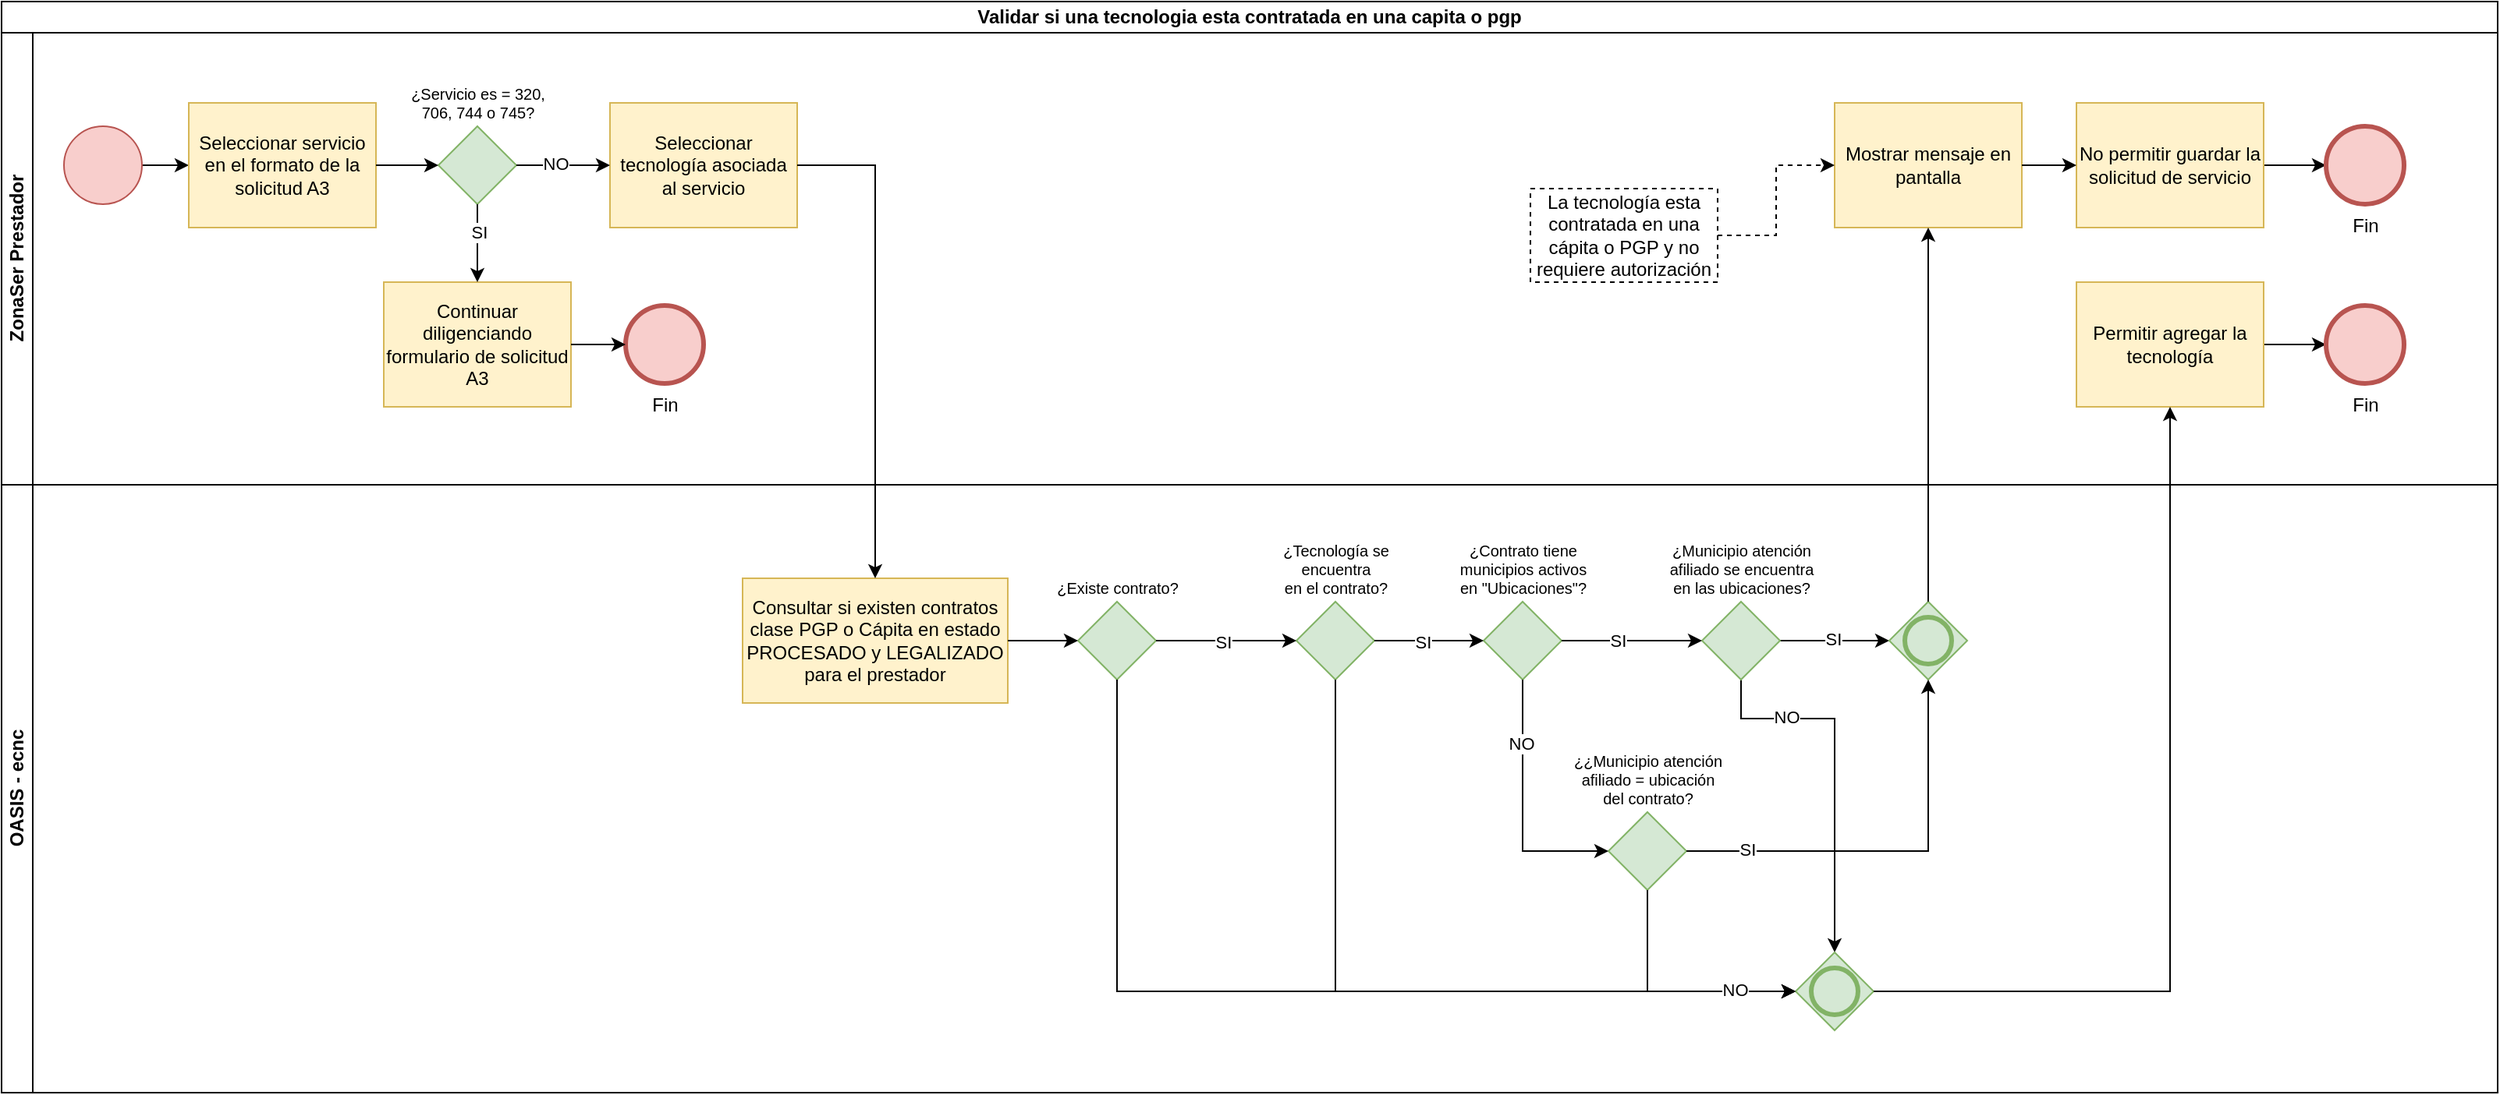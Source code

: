 <mxfile version="26.0.16">
  <diagram name="Página-1" id="vuPgtb5DDe-6d6AMIZnv">
    <mxGraphModel dx="1034" dy="690" grid="1" gridSize="10" guides="1" tooltips="1" connect="1" arrows="1" fold="1" page="1" pageScale="1" pageWidth="2910" pageHeight="1030" math="0" shadow="0">
      <root>
        <mxCell id="0" />
        <mxCell id="1" parent="0" />
        <mxCell id="IwLEYxxJopyAIarnTmrt-1" value="Validar si una tecnologia esta contratada en una capita o pgp" style="swimlane;html=1;childLayout=stackLayout;resizeParent=1;resizeParentMax=0;horizontal=1;startSize=20;horizontalStack=0;whiteSpace=wrap;" parent="1" vertex="1">
          <mxGeometry x="130" y="40" width="1600" height="700" as="geometry" />
        </mxCell>
        <mxCell id="IwLEYxxJopyAIarnTmrt-2" value="ZonaSer Prestador" style="swimlane;html=1;startSize=20;horizontal=0;" parent="IwLEYxxJopyAIarnTmrt-1" vertex="1">
          <mxGeometry y="20" width="1600" height="290" as="geometry" />
        </mxCell>
        <mxCell id="IwLEYxxJopyAIarnTmrt-7" style="edgeStyle=orthogonalEdgeStyle;rounded=0;orthogonalLoop=1;jettySize=auto;html=1;" parent="IwLEYxxJopyAIarnTmrt-2" source="IwLEYxxJopyAIarnTmrt-5" target="IwLEYxxJopyAIarnTmrt-6" edge="1">
          <mxGeometry relative="1" as="geometry" />
        </mxCell>
        <mxCell id="IwLEYxxJopyAIarnTmrt-5" value="" style="points=[[0.145,0.145,0],[0.5,0,0],[0.855,0.145,0],[1,0.5,0],[0.855,0.855,0],[0.5,1,0],[0.145,0.855,0],[0,0.5,0]];shape=mxgraph.bpmn.event;html=1;verticalLabelPosition=bottom;labelBackgroundColor=#ffffff;verticalAlign=top;align=center;perimeter=ellipsePerimeter;outlineConnect=0;aspect=fixed;outline=standard;symbol=general;fillColor=#f8cecc;strokeColor=#b85450;" parent="IwLEYxxJopyAIarnTmrt-2" vertex="1">
          <mxGeometry x="40" y="60" width="50" height="50" as="geometry" />
        </mxCell>
        <mxCell id="IwLEYxxJopyAIarnTmrt-6" value="Seleccionar servicio en el formato de la solicitud A3" style="points=[[0.25,0,0],[0.5,0,0],[0.75,0,0],[1,0.25,0],[1,0.5,0],[1,0.75,0],[0.75,1,0],[0.5,1,0],[0.25,1,0],[0,0.75,0],[0,0.5,0],[0,0.25,0]];shape=mxgraph.bpmn.task2;whiteSpace=wrap;rectStyle=rounded;size=10;html=1;container=1;expand=0;collapsible=0;taskMarker=user;fillColor=#fff2cc;strokeColor=#d6b656;" parent="IwLEYxxJopyAIarnTmrt-2" vertex="1">
          <mxGeometry x="120" y="45" width="120" height="80" as="geometry" />
        </mxCell>
        <mxCell id="IwLEYxxJopyAIarnTmrt-9" value="¿Servicio es = 320, &lt;br&gt;706, 744 o 745?" style="points=[[0.25,0.25,0],[0.5,0,0],[0.75,0.25,0],[1,0.5,0],[0.75,0.75,0],[0.5,1,0],[0.25,0.75,0],[0,0.5,0]];shape=mxgraph.bpmn.gateway2;html=1;verticalLabelPosition=top;labelBackgroundColor=#ffffff;verticalAlign=bottom;align=center;perimeter=rhombusPerimeter;outlineConnect=0;outline=none;symbol=none;fillColor=#d5e8d4;strokeColor=#82b366;labelPosition=center;fontSize=10;" parent="IwLEYxxJopyAIarnTmrt-2" vertex="1">
          <mxGeometry x="280" y="60" width="50" height="50" as="geometry" />
        </mxCell>
        <mxCell id="IwLEYxxJopyAIarnTmrt-8" style="edgeStyle=orthogonalEdgeStyle;rounded=0;orthogonalLoop=1;jettySize=auto;html=1;" parent="IwLEYxxJopyAIarnTmrt-2" source="IwLEYxxJopyAIarnTmrt-6" target="IwLEYxxJopyAIarnTmrt-9" edge="1">
          <mxGeometry relative="1" as="geometry">
            <mxPoint x="280" y="85" as="targetPoint" />
          </mxGeometry>
        </mxCell>
        <mxCell id="IwLEYxxJopyAIarnTmrt-11" value="Seleccionar tecnología asociada al servicio" style="points=[[0.25,0,0],[0.5,0,0],[0.75,0,0],[1,0.25,0],[1,0.5,0],[1,0.75,0],[0.75,1,0],[0.5,1,0],[0.25,1,0],[0,0.75,0],[0,0.5,0],[0,0.25,0]];shape=mxgraph.bpmn.task2;whiteSpace=wrap;rectStyle=rounded;size=10;html=1;container=1;expand=0;collapsible=0;taskMarker=user;fillColor=#fff2cc;strokeColor=#d6b656;" parent="IwLEYxxJopyAIarnTmrt-2" vertex="1">
          <mxGeometry x="390" y="45" width="120" height="80" as="geometry" />
        </mxCell>
        <mxCell id="IwLEYxxJopyAIarnTmrt-10" style="edgeStyle=orthogonalEdgeStyle;rounded=0;orthogonalLoop=1;jettySize=auto;html=1;" parent="IwLEYxxJopyAIarnTmrt-2" source="IwLEYxxJopyAIarnTmrt-9" target="IwLEYxxJopyAIarnTmrt-11" edge="1">
          <mxGeometry relative="1" as="geometry">
            <mxPoint x="380" y="85" as="targetPoint" />
          </mxGeometry>
        </mxCell>
        <mxCell id="IwLEYxxJopyAIarnTmrt-17" value="NO" style="edgeLabel;html=1;align=center;verticalAlign=middle;resizable=0;points=[];" parent="IwLEYxxJopyAIarnTmrt-10" vertex="1" connectable="0">
          <mxGeometry x="-0.16" y="1" relative="1" as="geometry">
            <mxPoint as="offset" />
          </mxGeometry>
        </mxCell>
        <mxCell id="IwLEYxxJopyAIarnTmrt-13" value="Continuar diligenciando formulario de solicitud A3" style="points=[[0.25,0,0],[0.5,0,0],[0.75,0,0],[1,0.25,0],[1,0.5,0],[1,0.75,0],[0.75,1,0],[0.5,1,0],[0.25,1,0],[0,0.75,0],[0,0.5,0],[0,0.25,0]];shape=mxgraph.bpmn.task2;whiteSpace=wrap;rectStyle=rounded;size=10;html=1;container=1;expand=0;collapsible=0;taskMarker=user;fillColor=#fff2cc;strokeColor=#d6b656;" parent="IwLEYxxJopyAIarnTmrt-2" vertex="1">
          <mxGeometry x="245" y="160" width="120" height="80" as="geometry" />
        </mxCell>
        <mxCell id="IwLEYxxJopyAIarnTmrt-12" style="edgeStyle=orthogonalEdgeStyle;rounded=0;orthogonalLoop=1;jettySize=auto;html=1;" parent="IwLEYxxJopyAIarnTmrt-2" source="IwLEYxxJopyAIarnTmrt-9" target="IwLEYxxJopyAIarnTmrt-13" edge="1">
          <mxGeometry relative="1" as="geometry">
            <mxPoint x="305" y="170" as="targetPoint" />
          </mxGeometry>
        </mxCell>
        <mxCell id="IwLEYxxJopyAIarnTmrt-16" value="SI" style="edgeLabel;html=1;align=center;verticalAlign=middle;resizable=0;points=[];" parent="IwLEYxxJopyAIarnTmrt-12" vertex="1" connectable="0">
          <mxGeometry x="-0.28" y="1" relative="1" as="geometry">
            <mxPoint as="offset" />
          </mxGeometry>
        </mxCell>
        <mxCell id="IwLEYxxJopyAIarnTmrt-15" value="Fin" style="points=[[0.145,0.145,0],[0.5,0,0],[0.855,0.145,0],[1,0.5,0],[0.855,0.855,0],[0.5,1,0],[0.145,0.855,0],[0,0.5,0]];shape=mxgraph.bpmn.event;html=1;verticalLabelPosition=bottom;labelBackgroundColor=#ffffff;verticalAlign=top;align=center;perimeter=ellipsePerimeter;outlineConnect=0;aspect=fixed;outline=end;symbol=terminate2;fillColor=#f8cecc;strokeColor=#b85450;" parent="IwLEYxxJopyAIarnTmrt-2" vertex="1">
          <mxGeometry x="400" y="175" width="50" height="50" as="geometry" />
        </mxCell>
        <mxCell id="IwLEYxxJopyAIarnTmrt-14" style="edgeStyle=orthogonalEdgeStyle;rounded=0;orthogonalLoop=1;jettySize=auto;html=1;" parent="IwLEYxxJopyAIarnTmrt-2" source="IwLEYxxJopyAIarnTmrt-13" target="IwLEYxxJopyAIarnTmrt-15" edge="1">
          <mxGeometry relative="1" as="geometry">
            <mxPoint x="410" y="180" as="targetPoint" />
          </mxGeometry>
        </mxCell>
        <mxCell id="IwLEYxxJopyAIarnTmrt-46" value="Mostrar mensaje en pantalla" style="points=[[0.25,0,0],[0.5,0,0],[0.75,0,0],[1,0.25,0],[1,0.5,0],[1,0.75,0],[0.75,1,0],[0.5,1,0],[0.25,1,0],[0,0.75,0],[0,0.5,0],[0,0.25,0]];shape=mxgraph.bpmn.task2;whiteSpace=wrap;rectStyle=rounded;size=10;html=1;container=1;expand=0;collapsible=0;taskMarker=send;fillColor=#fff2cc;strokeColor=#d6b656;" parent="IwLEYxxJopyAIarnTmrt-2" vertex="1">
          <mxGeometry x="1175" y="45" width="120" height="80" as="geometry" />
        </mxCell>
        <mxCell id="IwLEYxxJopyAIarnTmrt-47" value="La tecnología esta contratada en una cápita o PGP y no requiere autorización" style="text;html=1;align=center;verticalAlign=middle;whiteSpace=wrap;rounded=0;dashed=1;strokeColor=default;" parent="IwLEYxxJopyAIarnTmrt-2" vertex="1">
          <mxGeometry x="980" y="100" width="120" height="60" as="geometry" />
        </mxCell>
        <mxCell id="IwLEYxxJopyAIarnTmrt-48" style="edgeStyle=orthogonalEdgeStyle;rounded=0;orthogonalLoop=1;jettySize=auto;html=1;entryX=0;entryY=0.5;entryDx=0;entryDy=0;entryPerimeter=0;dashed=1;" parent="IwLEYxxJopyAIarnTmrt-2" source="IwLEYxxJopyAIarnTmrt-47" target="IwLEYxxJopyAIarnTmrt-46" edge="1">
          <mxGeometry relative="1" as="geometry" />
        </mxCell>
        <mxCell id="IwLEYxxJopyAIarnTmrt-54" style="edgeStyle=orthogonalEdgeStyle;rounded=0;orthogonalLoop=1;jettySize=auto;html=1;" parent="IwLEYxxJopyAIarnTmrt-2" source="IwLEYxxJopyAIarnTmrt-50" target="IwLEYxxJopyAIarnTmrt-53" edge="1">
          <mxGeometry relative="1" as="geometry" />
        </mxCell>
        <mxCell id="IwLEYxxJopyAIarnTmrt-50" value="No permitir guardar la solicitud de servicio" style="points=[[0.25,0,0],[0.5,0,0],[0.75,0,0],[1,0.25,0],[1,0.5,0],[1,0.75,0],[0.75,1,0],[0.5,1,0],[0.25,1,0],[0,0.75,0],[0,0.5,0],[0,0.25,0]];shape=mxgraph.bpmn.task2;whiteSpace=wrap;rectStyle=rounded;size=10;html=1;container=1;expand=0;collapsible=0;taskMarker=script;fillColor=#fff2cc;strokeColor=#d6b656;" parent="IwLEYxxJopyAIarnTmrt-2" vertex="1">
          <mxGeometry x="1330" y="45" width="120" height="80" as="geometry" />
        </mxCell>
        <mxCell id="IwLEYxxJopyAIarnTmrt-49" style="edgeStyle=orthogonalEdgeStyle;rounded=0;orthogonalLoop=1;jettySize=auto;html=1;" parent="IwLEYxxJopyAIarnTmrt-2" source="IwLEYxxJopyAIarnTmrt-46" target="IwLEYxxJopyAIarnTmrt-50" edge="1">
          <mxGeometry relative="1" as="geometry">
            <mxPoint x="1340" y="85" as="targetPoint" />
          </mxGeometry>
        </mxCell>
        <mxCell id="IwLEYxxJopyAIarnTmrt-57" style="edgeStyle=orthogonalEdgeStyle;rounded=0;orthogonalLoop=1;jettySize=auto;html=1;" parent="IwLEYxxJopyAIarnTmrt-2" source="IwLEYxxJopyAIarnTmrt-51" target="IwLEYxxJopyAIarnTmrt-55" edge="1">
          <mxGeometry relative="1" as="geometry" />
        </mxCell>
        <mxCell id="IwLEYxxJopyAIarnTmrt-51" value="Permitir agregar la tecnología" style="points=[[0.25,0,0],[0.5,0,0],[0.75,0,0],[1,0.25,0],[1,0.5,0],[1,0.75,0],[0.75,1,0],[0.5,1,0],[0.25,1,0],[0,0.75,0],[0,0.5,0],[0,0.25,0]];shape=mxgraph.bpmn.task2;whiteSpace=wrap;rectStyle=rounded;size=10;html=1;container=1;expand=0;collapsible=0;taskMarker=script;fillColor=#fff2cc;strokeColor=#d6b656;" parent="IwLEYxxJopyAIarnTmrt-2" vertex="1">
          <mxGeometry x="1330" y="160" width="120" height="80" as="geometry" />
        </mxCell>
        <mxCell id="IwLEYxxJopyAIarnTmrt-53" value="Fin" style="points=[[0.145,0.145,0],[0.5,0,0],[0.855,0.145,0],[1,0.5,0],[0.855,0.855,0],[0.5,1,0],[0.145,0.855,0],[0,0.5,0]];shape=mxgraph.bpmn.event;html=1;verticalLabelPosition=bottom;labelBackgroundColor=#ffffff;verticalAlign=top;align=center;perimeter=ellipsePerimeter;outlineConnect=0;aspect=fixed;outline=end;symbol=terminate2;fillColor=#f8cecc;strokeColor=#b85450;" parent="IwLEYxxJopyAIarnTmrt-2" vertex="1">
          <mxGeometry x="1490" y="60" width="50" height="50" as="geometry" />
        </mxCell>
        <mxCell id="IwLEYxxJopyAIarnTmrt-55" value="Fin" style="points=[[0.145,0.145,0],[0.5,0,0],[0.855,0.145,0],[1,0.5,0],[0.855,0.855,0],[0.5,1,0],[0.145,0.855,0],[0,0.5,0]];shape=mxgraph.bpmn.event;html=1;verticalLabelPosition=bottom;labelBackgroundColor=#ffffff;verticalAlign=top;align=center;perimeter=ellipsePerimeter;outlineConnect=0;aspect=fixed;outline=end;symbol=terminate2;fillColor=#f8cecc;strokeColor=#b85450;" parent="IwLEYxxJopyAIarnTmrt-2" vertex="1">
          <mxGeometry x="1490" y="175" width="50" height="50" as="geometry" />
        </mxCell>
        <mxCell id="IwLEYxxJopyAIarnTmrt-3" value="OASIS - ecnc" style="swimlane;html=1;startSize=20;horizontal=0;fillStyle=cross-hatch;" parent="IwLEYxxJopyAIarnTmrt-1" vertex="1">
          <mxGeometry y="310" width="1600" height="390" as="geometry" />
        </mxCell>
        <mxCell id="IwLEYxxJopyAIarnTmrt-19" value="Consultar si existen contratos clase PGP o Cápita en estado PROCESADO y LEGALIZADO para el prestador" style="points=[[0.25,0,0],[0.5,0,0],[0.75,0,0],[1,0.25,0],[1,0.5,0],[1,0.75,0],[0.75,1,0],[0.5,1,0],[0.25,1,0],[0,0.75,0],[0,0.5,0],[0,0.25,0]];shape=mxgraph.bpmn.task2;whiteSpace=wrap;rectStyle=rounded;size=10;html=1;container=1;expand=0;collapsible=0;taskMarker=script;fillColor=#fff2cc;strokeColor=#d6b656;" parent="IwLEYxxJopyAIarnTmrt-3" vertex="1">
          <mxGeometry x="475" y="60" width="170" height="80" as="geometry" />
        </mxCell>
        <mxCell id="IwLEYxxJopyAIarnTmrt-21" value="¿Existe contrato?" style="points=[[0.25,0.25,0],[0.5,0,0],[0.75,0.25,0],[1,0.5,0],[0.75,0.75,0],[0.5,1,0],[0.25,0.75,0],[0,0.5,0]];shape=mxgraph.bpmn.gateway2;html=1;verticalLabelPosition=top;labelBackgroundColor=#ffffff;verticalAlign=bottom;align=center;perimeter=rhombusPerimeter;outlineConnect=0;outline=none;symbol=none;fillColor=#d5e8d4;strokeColor=#82b366;labelPosition=center;fontSize=10;" parent="IwLEYxxJopyAIarnTmrt-3" vertex="1">
          <mxGeometry x="690" y="75" width="50" height="50" as="geometry" />
        </mxCell>
        <mxCell id="IwLEYxxJopyAIarnTmrt-20" style="edgeStyle=orthogonalEdgeStyle;rounded=0;orthogonalLoop=1;jettySize=auto;html=1;" parent="IwLEYxxJopyAIarnTmrt-3" source="IwLEYxxJopyAIarnTmrt-19" target="IwLEYxxJopyAIarnTmrt-21" edge="1">
          <mxGeometry relative="1" as="geometry">
            <mxPoint x="700" y="100" as="targetPoint" />
          </mxGeometry>
        </mxCell>
        <mxCell id="IwLEYxxJopyAIarnTmrt-24" value="¿Tecnología se &lt;br&gt;encuentra &lt;br&gt;en el contrato?" style="points=[[0.25,0.25,0],[0.5,0,0],[0.75,0.25,0],[1,0.5,0],[0.75,0.75,0],[0.5,1,0],[0.25,0.75,0],[0,0.5,0]];shape=mxgraph.bpmn.gateway2;html=1;verticalLabelPosition=top;labelBackgroundColor=#ffffff;verticalAlign=bottom;align=center;perimeter=rhombusPerimeter;outlineConnect=0;outline=none;symbol=none;fillColor=#d5e8d4;strokeColor=#82b366;fontSize=10;labelPosition=center;" parent="IwLEYxxJopyAIarnTmrt-3" vertex="1">
          <mxGeometry x="830" y="75" width="50" height="50" as="geometry" />
        </mxCell>
        <mxCell id="IwLEYxxJopyAIarnTmrt-22" style="edgeStyle=orthogonalEdgeStyle;rounded=0;orthogonalLoop=1;jettySize=auto;html=1;" parent="IwLEYxxJopyAIarnTmrt-3" source="IwLEYxxJopyAIarnTmrt-21" target="IwLEYxxJopyAIarnTmrt-24" edge="1">
          <mxGeometry relative="1" as="geometry">
            <mxPoint x="790" y="100" as="targetPoint" />
          </mxGeometry>
        </mxCell>
        <mxCell id="IwLEYxxJopyAIarnTmrt-23" value="SI" style="edgeLabel;html=1;align=center;verticalAlign=middle;resizable=0;points=[];" parent="IwLEYxxJopyAIarnTmrt-22" vertex="1" connectable="0">
          <mxGeometry x="-0.05" y="-1" relative="1" as="geometry">
            <mxPoint as="offset" />
          </mxGeometry>
        </mxCell>
        <mxCell id="IwLEYxxJopyAIarnTmrt-26" value="¿Contrato tiene &lt;br&gt;municipios activos &lt;br&gt;en &quot;Ubicaciones&quot;?" style="points=[[0.25,0.25,0],[0.5,0,0],[0.75,0.25,0],[1,0.5,0],[0.75,0.75,0],[0.5,1,0],[0.25,0.75,0],[0,0.5,0]];shape=mxgraph.bpmn.gateway2;html=1;verticalLabelPosition=top;labelBackgroundColor=#ffffff;verticalAlign=bottom;align=center;perimeter=rhombusPerimeter;outlineConnect=0;outline=none;symbol=none;fillColor=#d5e8d4;strokeColor=#82b366;fontSize=10;labelPosition=center;" parent="IwLEYxxJopyAIarnTmrt-3" vertex="1">
          <mxGeometry x="950" y="75" width="50" height="50" as="geometry" />
        </mxCell>
        <mxCell id="IwLEYxxJopyAIarnTmrt-25" style="edgeStyle=orthogonalEdgeStyle;rounded=0;orthogonalLoop=1;jettySize=auto;html=1;" parent="IwLEYxxJopyAIarnTmrt-3" source="IwLEYxxJopyAIarnTmrt-24" target="IwLEYxxJopyAIarnTmrt-26" edge="1">
          <mxGeometry relative="1" as="geometry">
            <mxPoint x="920" y="100" as="targetPoint" />
          </mxGeometry>
        </mxCell>
        <mxCell id="IwLEYxxJopyAIarnTmrt-27" value="SI" style="edgeLabel;html=1;align=center;verticalAlign=middle;resizable=0;points=[];" parent="IwLEYxxJopyAIarnTmrt-25" vertex="1" connectable="0">
          <mxGeometry x="-0.12" y="-1" relative="1" as="geometry">
            <mxPoint as="offset" />
          </mxGeometry>
        </mxCell>
        <mxCell id="IwLEYxxJopyAIarnTmrt-40" style="edgeStyle=orthogonalEdgeStyle;rounded=0;orthogonalLoop=1;jettySize=auto;html=1;" parent="IwLEYxxJopyAIarnTmrt-3" source="IwLEYxxJopyAIarnTmrt-29" target="IwLEYxxJopyAIarnTmrt-39" edge="1">
          <mxGeometry relative="1" as="geometry" />
        </mxCell>
        <mxCell id="IwLEYxxJopyAIarnTmrt-43" value="SI" style="edgeLabel;html=1;align=center;verticalAlign=middle;resizable=0;points=[];" parent="IwLEYxxJopyAIarnTmrt-40" vertex="1" connectable="0">
          <mxGeometry x="-0.029" y="1" relative="1" as="geometry">
            <mxPoint as="offset" />
          </mxGeometry>
        </mxCell>
        <mxCell id="IwLEYxxJopyAIarnTmrt-42" style="edgeStyle=orthogonalEdgeStyle;rounded=0;orthogonalLoop=1;jettySize=auto;html=1;" parent="IwLEYxxJopyAIarnTmrt-3" source="IwLEYxxJopyAIarnTmrt-29" target="IwLEYxxJopyAIarnTmrt-31" edge="1">
          <mxGeometry relative="1" as="geometry">
            <Array as="points">
              <mxPoint x="1115" y="150" />
              <mxPoint x="1175" y="150" />
            </Array>
          </mxGeometry>
        </mxCell>
        <mxCell id="IwLEYxxJopyAIarnTmrt-58" value="NO" style="edgeLabel;html=1;align=center;verticalAlign=middle;resizable=0;points=[];" parent="IwLEYxxJopyAIarnTmrt-42" vertex="1" connectable="0">
          <mxGeometry x="-0.54" y="1" relative="1" as="geometry">
            <mxPoint as="offset" />
          </mxGeometry>
        </mxCell>
        <mxCell id="IwLEYxxJopyAIarnTmrt-29" value="¿Municipio atención &lt;br&gt;afiliado se encuentra &lt;br&gt;en las ubicaciones?" style="points=[[0.25,0.25,0],[0.5,0,0],[0.75,0.25,0],[1,0.5,0],[0.75,0.75,0],[0.5,1,0],[0.25,0.75,0],[0,0.5,0]];shape=mxgraph.bpmn.gateway2;html=1;verticalLabelPosition=top;labelBackgroundColor=#ffffff;verticalAlign=bottom;align=center;perimeter=rhombusPerimeter;outlineConnect=0;outline=none;symbol=none;fillColor=#d5e8d4;strokeColor=#82b366;fontSize=10;labelPosition=center;" parent="IwLEYxxJopyAIarnTmrt-3" vertex="1">
          <mxGeometry x="1090" y="75" width="50" height="50" as="geometry" />
        </mxCell>
        <mxCell id="IwLEYxxJopyAIarnTmrt-28" style="edgeStyle=orthogonalEdgeStyle;rounded=0;orthogonalLoop=1;jettySize=auto;html=1;" parent="IwLEYxxJopyAIarnTmrt-3" source="IwLEYxxJopyAIarnTmrt-26" target="IwLEYxxJopyAIarnTmrt-29" edge="1">
          <mxGeometry relative="1" as="geometry">
            <mxPoint x="990" y="100" as="targetPoint" />
          </mxGeometry>
        </mxCell>
        <mxCell id="IwLEYxxJopyAIarnTmrt-30" value="SI" style="edgeLabel;html=1;align=center;verticalAlign=middle;resizable=0;points=[];" parent="IwLEYxxJopyAIarnTmrt-28" vertex="1" connectable="0">
          <mxGeometry x="-0.2" relative="1" as="geometry">
            <mxPoint as="offset" />
          </mxGeometry>
        </mxCell>
        <mxCell id="IwLEYxxJopyAIarnTmrt-31" value="" style="points=[[0.25,0.25,0],[0.5,0,0],[0.75,0.25,0],[1,0.5,0],[0.75,0.75,0],[0.5,1,0],[0.25,0.75,0],[0,0.5,0]];shape=mxgraph.bpmn.gateway2;html=1;verticalLabelPosition=bottom;labelBackgroundColor=#ffffff;verticalAlign=top;align=center;perimeter=rhombusPerimeter;outlineConnect=0;outline=end;symbol=general;fillColor=#d5e8d4;strokeColor=#82b366;" parent="IwLEYxxJopyAIarnTmrt-3" vertex="1">
          <mxGeometry x="1150" y="300" width="50" height="50" as="geometry" />
        </mxCell>
        <mxCell id="IwLEYxxJopyAIarnTmrt-32" style="edgeStyle=orthogonalEdgeStyle;rounded=0;orthogonalLoop=1;jettySize=auto;html=1;entryX=0;entryY=0.5;entryDx=0;entryDy=0;entryPerimeter=0;" parent="IwLEYxxJopyAIarnTmrt-3" source="IwLEYxxJopyAIarnTmrt-21" target="IwLEYxxJopyAIarnTmrt-31" edge="1">
          <mxGeometry relative="1" as="geometry">
            <Array as="points">
              <mxPoint x="715" y="325" />
            </Array>
          </mxGeometry>
        </mxCell>
        <mxCell id="IwLEYxxJopyAIarnTmrt-33" style="edgeStyle=orthogonalEdgeStyle;rounded=0;orthogonalLoop=1;jettySize=auto;html=1;entryX=0;entryY=0.5;entryDx=0;entryDy=0;entryPerimeter=0;" parent="IwLEYxxJopyAIarnTmrt-3" source="IwLEYxxJopyAIarnTmrt-24" target="IwLEYxxJopyAIarnTmrt-31" edge="1">
          <mxGeometry relative="1" as="geometry">
            <Array as="points">
              <mxPoint x="855" y="325" />
            </Array>
          </mxGeometry>
        </mxCell>
        <mxCell id="IwLEYxxJopyAIarnTmrt-35" value="¿¿Municipio atención &lt;br&gt;afiliado = ubicación &lt;br&gt;del contrato?" style="points=[[0.25,0.25,0],[0.5,0,0],[0.75,0.25,0],[1,0.5,0],[0.75,0.75,0],[0.5,1,0],[0.25,0.75,0],[0,0.5,0]];shape=mxgraph.bpmn.gateway2;html=1;verticalLabelPosition=top;labelBackgroundColor=#ffffff;verticalAlign=bottom;align=center;perimeter=rhombusPerimeter;outlineConnect=0;outline=none;symbol=none;fillColor=#d5e8d4;strokeColor=#82b366;fontSize=10;labelPosition=center;" parent="IwLEYxxJopyAIarnTmrt-3" vertex="1">
          <mxGeometry x="1030" y="210" width="50" height="50" as="geometry" />
        </mxCell>
        <mxCell id="IwLEYxxJopyAIarnTmrt-34" style="edgeStyle=orthogonalEdgeStyle;rounded=0;orthogonalLoop=1;jettySize=auto;html=1;" parent="IwLEYxxJopyAIarnTmrt-3" source="IwLEYxxJopyAIarnTmrt-26" target="IwLEYxxJopyAIarnTmrt-35" edge="1">
          <mxGeometry relative="1" as="geometry">
            <mxPoint x="945" y="170" as="targetPoint" />
            <Array as="points">
              <mxPoint x="975" y="235" />
            </Array>
          </mxGeometry>
        </mxCell>
        <mxCell id="IwLEYxxJopyAIarnTmrt-36" value="NO" style="edgeLabel;html=1;align=center;verticalAlign=middle;resizable=0;points=[];" parent="IwLEYxxJopyAIarnTmrt-34" vertex="1" connectable="0">
          <mxGeometry x="-0.511" y="-1" relative="1" as="geometry">
            <mxPoint as="offset" />
          </mxGeometry>
        </mxCell>
        <mxCell id="IwLEYxxJopyAIarnTmrt-37" style="edgeStyle=orthogonalEdgeStyle;rounded=0;orthogonalLoop=1;jettySize=auto;html=1;entryX=0;entryY=0.5;entryDx=0;entryDy=0;entryPerimeter=0;" parent="IwLEYxxJopyAIarnTmrt-3" source="IwLEYxxJopyAIarnTmrt-35" target="IwLEYxxJopyAIarnTmrt-31" edge="1">
          <mxGeometry relative="1" as="geometry">
            <Array as="points">
              <mxPoint x="1055" y="325" />
            </Array>
          </mxGeometry>
        </mxCell>
        <mxCell id="IwLEYxxJopyAIarnTmrt-38" value="NO" style="edgeLabel;html=1;align=center;verticalAlign=middle;resizable=0;points=[];" parent="IwLEYxxJopyAIarnTmrt-37" vertex="1" connectable="0">
          <mxGeometry x="0.511" y="1" relative="1" as="geometry">
            <mxPoint as="offset" />
          </mxGeometry>
        </mxCell>
        <mxCell id="IwLEYxxJopyAIarnTmrt-39" value="" style="points=[[0.25,0.25,0],[0.5,0,0],[0.75,0.25,0],[1,0.5,0],[0.75,0.75,0],[0.5,1,0],[0.25,0.75,0],[0,0.5,0]];shape=mxgraph.bpmn.gateway2;html=1;verticalLabelPosition=bottom;labelBackgroundColor=#ffffff;verticalAlign=top;align=center;perimeter=rhombusPerimeter;outlineConnect=0;outline=end;symbol=general;fillColor=#d5e8d4;strokeColor=#82b366;" parent="IwLEYxxJopyAIarnTmrt-3" vertex="1">
          <mxGeometry x="1210" y="75" width="50" height="50" as="geometry" />
        </mxCell>
        <mxCell id="IwLEYxxJopyAIarnTmrt-41" style="edgeStyle=orthogonalEdgeStyle;rounded=0;orthogonalLoop=1;jettySize=auto;html=1;entryX=0.5;entryY=1;entryDx=0;entryDy=0;entryPerimeter=0;" parent="IwLEYxxJopyAIarnTmrt-3" source="IwLEYxxJopyAIarnTmrt-35" target="IwLEYxxJopyAIarnTmrt-39" edge="1">
          <mxGeometry relative="1" as="geometry" />
        </mxCell>
        <mxCell id="IwLEYxxJopyAIarnTmrt-44" value="SI" style="edgeLabel;html=1;align=center;verticalAlign=middle;resizable=0;points=[];" parent="IwLEYxxJopyAIarnTmrt-41" vertex="1" connectable="0">
          <mxGeometry x="-0.706" y="1" relative="1" as="geometry">
            <mxPoint as="offset" />
          </mxGeometry>
        </mxCell>
        <mxCell id="IwLEYxxJopyAIarnTmrt-18" style="edgeStyle=orthogonalEdgeStyle;rounded=0;orthogonalLoop=1;jettySize=auto;html=1;" parent="IwLEYxxJopyAIarnTmrt-1" source="IwLEYxxJopyAIarnTmrt-11" target="IwLEYxxJopyAIarnTmrt-19" edge="1">
          <mxGeometry relative="1" as="geometry">
            <mxPoint x="550" y="390" as="targetPoint" />
            <Array as="points">
              <mxPoint x="560" y="105" />
            </Array>
          </mxGeometry>
        </mxCell>
        <mxCell id="IwLEYxxJopyAIarnTmrt-45" style="edgeStyle=orthogonalEdgeStyle;rounded=0;orthogonalLoop=1;jettySize=auto;html=1;" parent="IwLEYxxJopyAIarnTmrt-1" source="IwLEYxxJopyAIarnTmrt-39" target="IwLEYxxJopyAIarnTmrt-46" edge="1">
          <mxGeometry relative="1" as="geometry">
            <mxPoint x="1235" y="180" as="targetPoint" />
          </mxGeometry>
        </mxCell>
        <mxCell id="yFcwzHBTe3mtY5K1M1vm-1" style="edgeStyle=orthogonalEdgeStyle;rounded=0;orthogonalLoop=1;jettySize=auto;html=1;" edge="1" parent="IwLEYxxJopyAIarnTmrt-1" source="IwLEYxxJopyAIarnTmrt-31" target="IwLEYxxJopyAIarnTmrt-51">
          <mxGeometry relative="1" as="geometry" />
        </mxCell>
      </root>
    </mxGraphModel>
  </diagram>
</mxfile>
